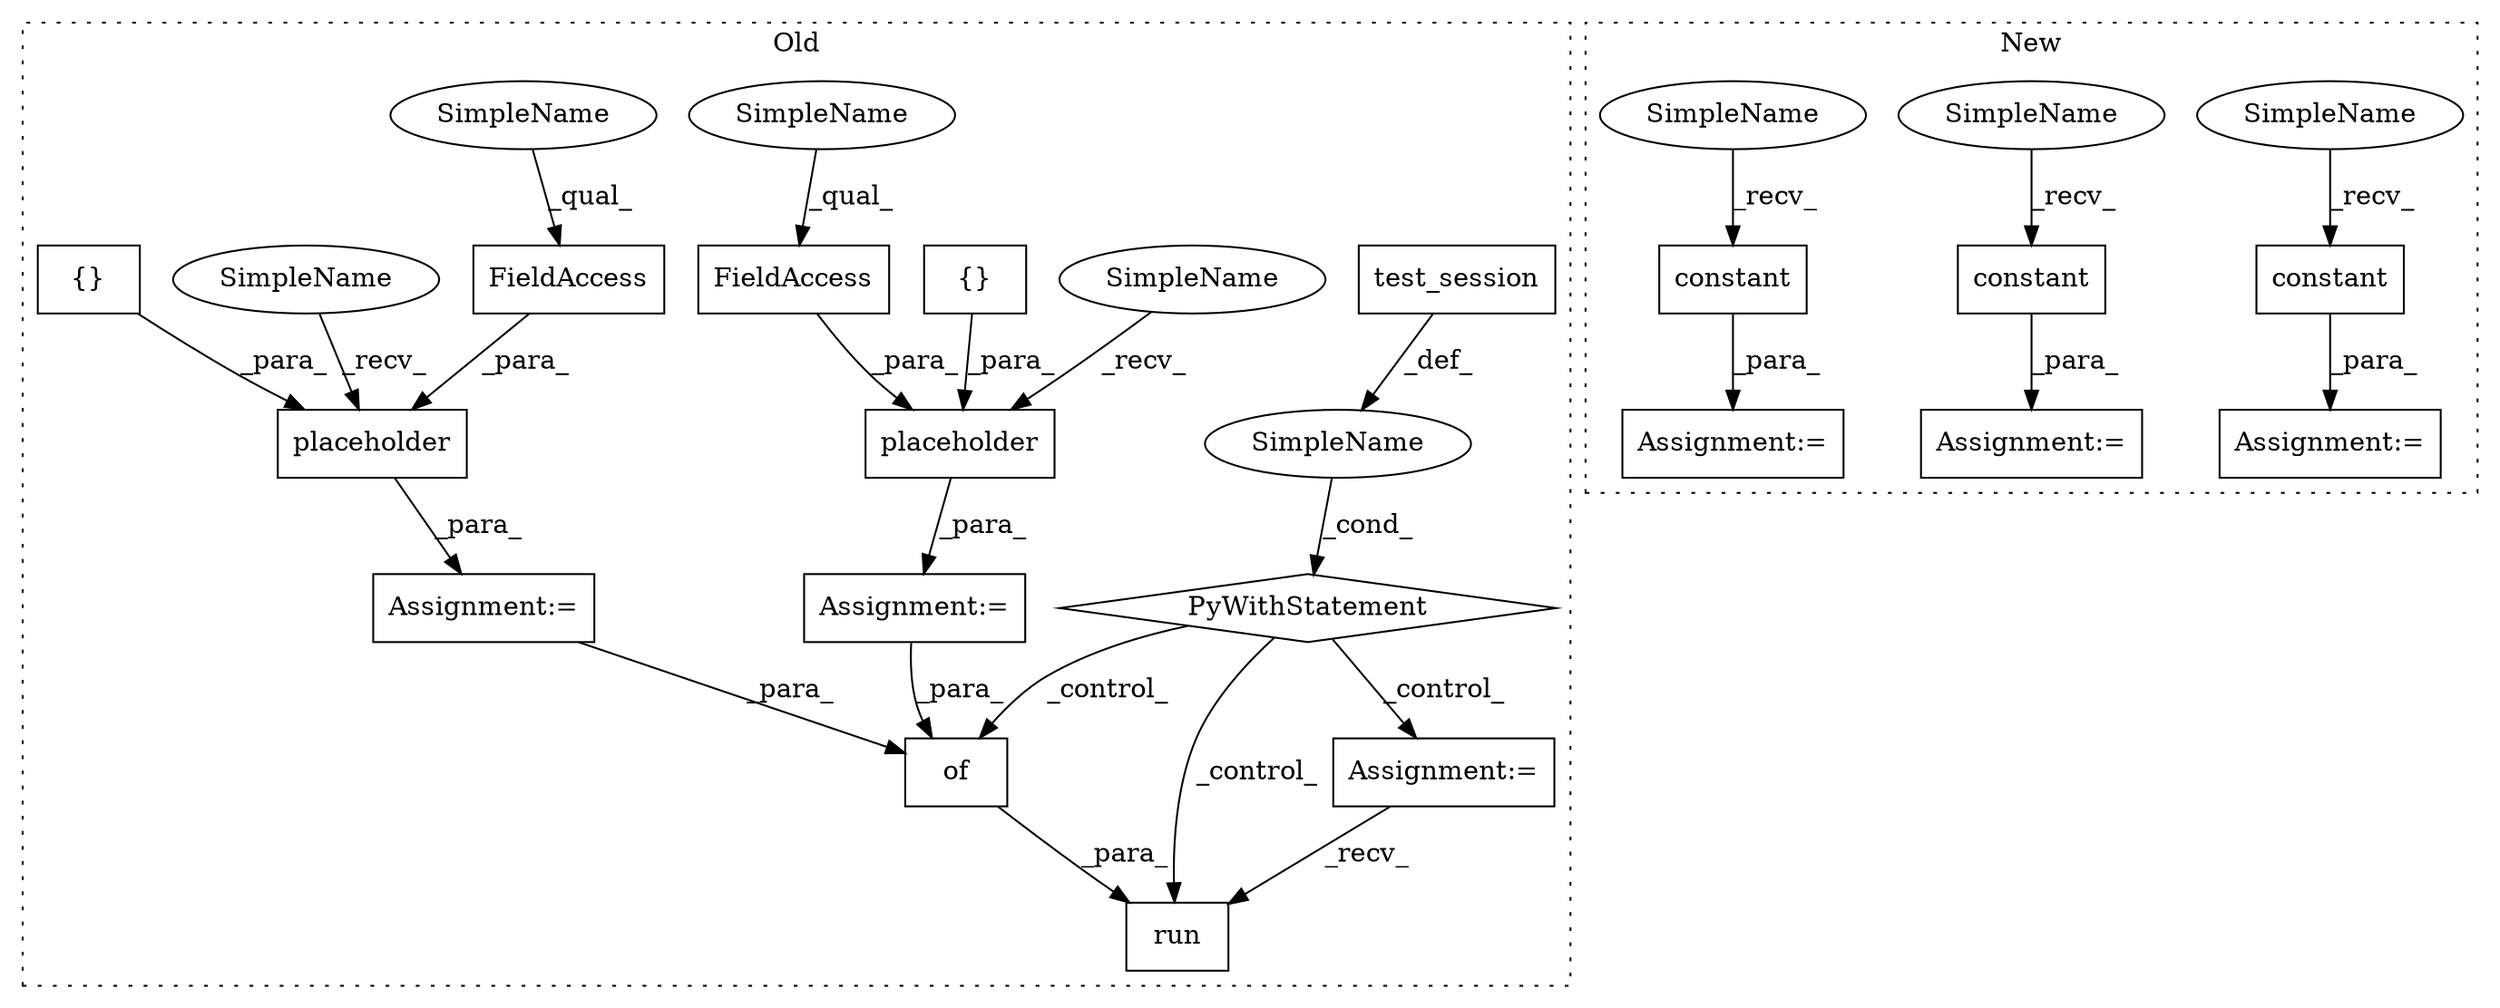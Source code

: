 digraph G {
subgraph cluster0 {
1 [label="placeholder" a="32" s="8159,8223" l="12,1" shape="box"];
3 [label="of" a="32" s="9910,9984" l="3,1" shape="box"];
4 [label="SimpleName" a="42" s="" l="" shape="ellipse"];
5 [label="PyWithStatement" a="104" s="9532,9561" l="10,2" shape="diamond"];
6 [label="test_session" a="32" s="9547" l="14" shape="box"];
7 [label="Assignment:=" a="7" s="9575" l="7" shape="box"];
8 [label="FieldAccess" a="22" s="8171" l="18" shape="box"];
9 [label="{}" a="4" s="8199,8222" l="1,1" shape="box"];
11 [label="Assignment:=" a="7" s="8147" l="1" shape="box"];
12 [label="FieldAccess" a="22" s="8079" l="18" shape="box"];
13 [label="{}" a="4" s="8107,8130" l="1,1" shape="box"];
14 [label="placeholder" a="32" s="8067,8131" l="12,1" shape="box"];
16 [label="Assignment:=" a="7" s="8055" l="1" shape="box"];
18 [label="run" a="32" s="9894,9985" l="4,1" shape="box"];
24 [label="SimpleName" a="42" s="8171" l="10" shape="ellipse"];
25 [label="SimpleName" a="42" s="8056" l="10" shape="ellipse"];
26 [label="SimpleName" a="42" s="8079" l="10" shape="ellipse"];
27 [label="SimpleName" a="42" s="8148" l="10" shape="ellipse"];
label = "Old";
style="dotted";
}
subgraph cluster1 {
2 [label="constant" a="32" s="8058,8077" l="9,1" shape="box"];
10 [label="Assignment:=" a="7" s="8046" l="1" shape="box"];
15 [label="constant" a="32" s="8105,8128" l="9,1" shape="box"];
17 [label="Assignment:=" a="7" s="8093" l="1" shape="box"];
19 [label="constant" a="32" s="8158,8183" l="9,1" shape="box"];
20 [label="Assignment:=" a="7" s="8146" l="1" shape="box"];
21 [label="SimpleName" a="42" s="8094" l="10" shape="ellipse"];
22 [label="SimpleName" a="42" s="8047" l="10" shape="ellipse"];
23 [label="SimpleName" a="42" s="8147" l="10" shape="ellipse"];
label = "New";
style="dotted";
}
1 -> 11 [label="_para_"];
2 -> 10 [label="_para_"];
3 -> 18 [label="_para_"];
4 -> 5 [label="_cond_"];
5 -> 18 [label="_control_"];
5 -> 3 [label="_control_"];
5 -> 7 [label="_control_"];
6 -> 4 [label="_def_"];
7 -> 18 [label="_recv_"];
8 -> 1 [label="_para_"];
9 -> 1 [label="_para_"];
11 -> 3 [label="_para_"];
12 -> 14 [label="_para_"];
13 -> 14 [label="_para_"];
14 -> 16 [label="_para_"];
15 -> 17 [label="_para_"];
16 -> 3 [label="_para_"];
19 -> 20 [label="_para_"];
21 -> 15 [label="_recv_"];
22 -> 2 [label="_recv_"];
23 -> 19 [label="_recv_"];
24 -> 8 [label="_qual_"];
25 -> 14 [label="_recv_"];
26 -> 12 [label="_qual_"];
27 -> 1 [label="_recv_"];
}